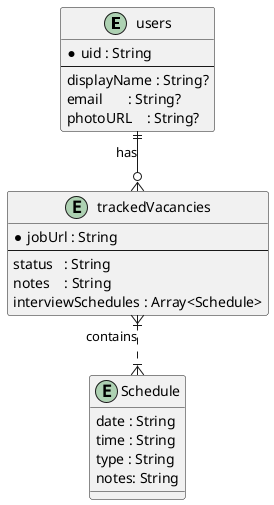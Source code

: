 @startuml FirebaseDBSchema
           skinparam linetype ortho

           entity "users" as users {
             * uid : String
             --
             displayName : String?
             email       : String?
             photoURL    : String?
           }

           entity "trackedVacancies" as tv {
             * jobUrl : String
             --
             status   : String
             notes    : String
             interviewSchedules : Array<Schedule>
           }

           entity "Schedule" as sched {
             date : String
             time : String
             type : String
             notes: String
           }

           users ||--o{ tv : has
           tv }|..|{ sched : contains
@enduml